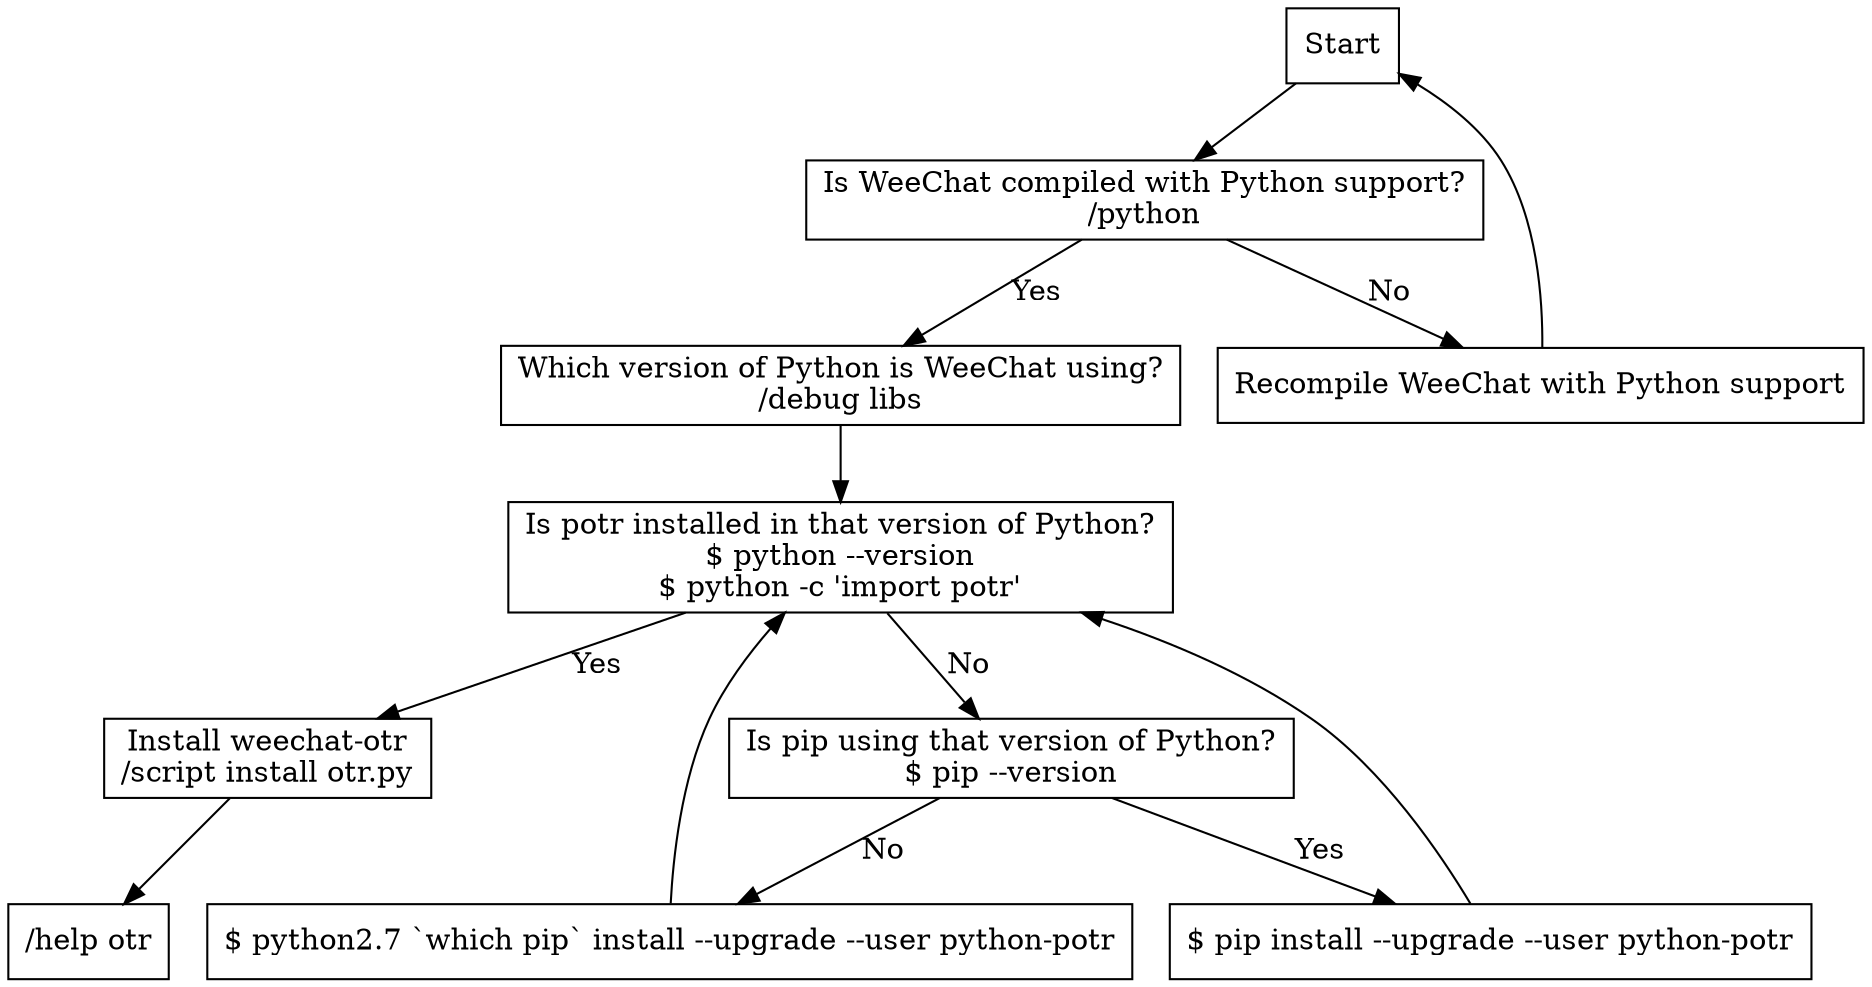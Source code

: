 digraph {
start [shape=box, label="Start"];
start -> python;

python [shape=box, label="Is WeeChat compiled with Python support?\n/python"];
python -> python_version [label="Yes"];
python -> recompile [label="No"];

python_version [shape=box, label="Which version of Python is WeeChat using?\n/debug libs"];
python_version -> potr_installed;

recompile [shape=box, label="Recompile WeeChat with Python support"];
recompile -> start;

potr_installed [shape=box, label="Is potr installed in that version of Python?\n$ python --version\n$ python -c 'import potr'"];
potr_installed -> script [label="Yes"];
potr_installed -> pip_python [label="No"];

script [shape=box, label="Install weechat-otr\n/script install otr.py"];
script -> help;

pip_python [shape="box", label="Is pip using that version of Python?\n$ pip --version"];
pip_python -> install_potr [label="Yes"];
pip_python -> pip_version [label="No"];

install_potr [shape=box, label="$ pip install --upgrade --user python-potr"];
install_potr -> potr_installed;

pip_version [shape=box, label="$ python2.7 `which pip` install --upgrade --user python-potr"];
pip_version -> potr_installed;

help [shape=box, label="/help otr"];
}
